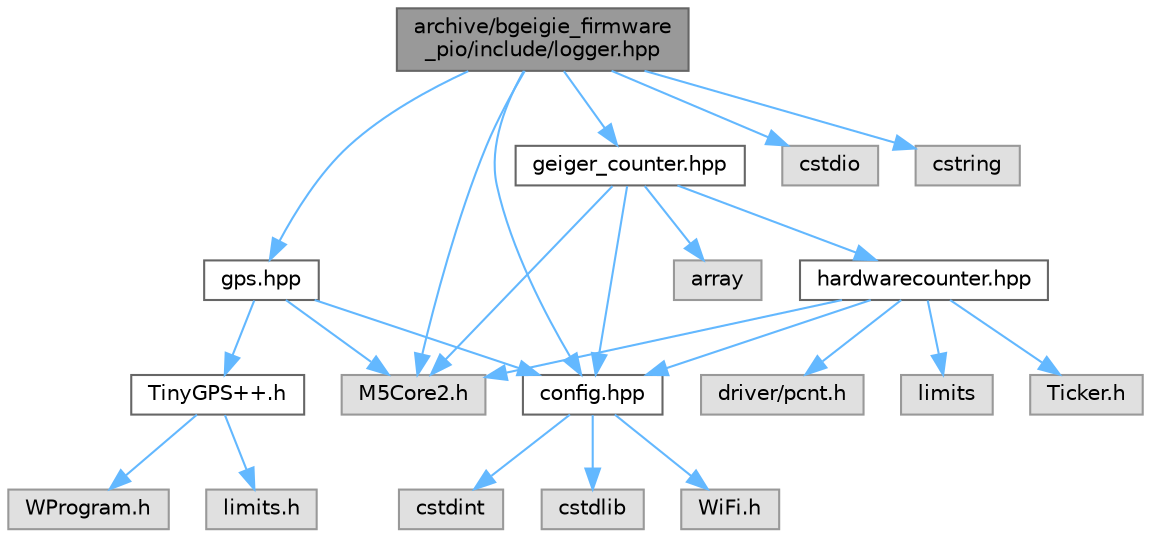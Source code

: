 digraph "archive/bgeigie_firmware_pio/include/logger.hpp"
{
 // LATEX_PDF_SIZE
  bgcolor="transparent";
  edge [fontname=Helvetica,fontsize=10,labelfontname=Helvetica,labelfontsize=10];
  node [fontname=Helvetica,fontsize=10,shape=box,height=0.2,width=0.4];
  Node1 [id="Node000001",label="archive/bgeigie_firmware\l_pio/include/logger.hpp",height=0.2,width=0.4,color="gray40", fillcolor="grey60", style="filled", fontcolor="black",tooltip=" "];
  Node1 -> Node2 [id="edge24_Node000001_Node000002",color="steelblue1",style="solid",tooltip=" "];
  Node2 [id="Node000002",label="M5Core2.h",height=0.2,width=0.4,color="grey60", fillcolor="#E0E0E0", style="filled",tooltip=" "];
  Node1 -> Node3 [id="edge25_Node000001_Node000003",color="steelblue1",style="solid",tooltip=" "];
  Node3 [id="Node000003",label="config.hpp",height=0.2,width=0.4,color="grey40", fillcolor="white", style="filled",URL="$include_2config_8hpp.html",tooltip=" "];
  Node3 -> Node4 [id="edge26_Node000003_Node000004",color="steelblue1",style="solid",tooltip=" "];
  Node4 [id="Node000004",label="cstdint",height=0.2,width=0.4,color="grey60", fillcolor="#E0E0E0", style="filled",tooltip=" "];
  Node3 -> Node5 [id="edge27_Node000003_Node000005",color="steelblue1",style="solid",tooltip=" "];
  Node5 [id="Node000005",label="cstdlib",height=0.2,width=0.4,color="grey60", fillcolor="#E0E0E0", style="filled",tooltip=" "];
  Node3 -> Node6 [id="edge28_Node000003_Node000006",color="steelblue1",style="solid",tooltip=" "];
  Node6 [id="Node000006",label="WiFi.h",height=0.2,width=0.4,color="grey60", fillcolor="#E0E0E0", style="filled",tooltip=" "];
  Node1 -> Node7 [id="edge29_Node000001_Node000007",color="steelblue1",style="solid",tooltip=" "];
  Node7 [id="Node000007",label="cstdio",height=0.2,width=0.4,color="grey60", fillcolor="#E0E0E0", style="filled",tooltip=" "];
  Node1 -> Node8 [id="edge30_Node000001_Node000008",color="steelblue1",style="solid",tooltip=" "];
  Node8 [id="Node000008",label="cstring",height=0.2,width=0.4,color="grey60", fillcolor="#E0E0E0", style="filled",tooltip=" "];
  Node1 -> Node9 [id="edge31_Node000001_Node000009",color="steelblue1",style="solid",tooltip=" "];
  Node9 [id="Node000009",label="gps.hpp",height=0.2,width=0.4,color="grey40", fillcolor="white", style="filled",URL="$include_2gps_8hpp.html",tooltip=" "];
  Node9 -> Node2 [id="edge32_Node000009_Node000002",color="steelblue1",style="solid",tooltip=" "];
  Node9 -> Node10 [id="edge33_Node000009_Node000010",color="steelblue1",style="solid",tooltip=" "];
  Node10 [id="Node000010",label="TinyGPS++.h",height=0.2,width=0.4,color="grey40", fillcolor="white", style="filled",URL="$include_2_tiny_g_p_s_09_09_8h.html",tooltip=" "];
  Node10 -> Node11 [id="edge34_Node000010_Node000011",color="steelblue1",style="solid",tooltip=" "];
  Node11 [id="Node000011",label="WProgram.h",height=0.2,width=0.4,color="grey60", fillcolor="#E0E0E0", style="filled",tooltip=" "];
  Node10 -> Node12 [id="edge35_Node000010_Node000012",color="steelblue1",style="solid",tooltip=" "];
  Node12 [id="Node000012",label="limits.h",height=0.2,width=0.4,color="grey60", fillcolor="#E0E0E0", style="filled",tooltip=" "];
  Node9 -> Node3 [id="edge36_Node000009_Node000003",color="steelblue1",style="solid",tooltip=" "];
  Node1 -> Node13 [id="edge37_Node000001_Node000013",color="steelblue1",style="solid",tooltip=" "];
  Node13 [id="Node000013",label="geiger_counter.hpp",height=0.2,width=0.4,color="grey40", fillcolor="white", style="filled",URL="$include_2geiger__counter_8hpp.html",tooltip=" "];
  Node13 -> Node14 [id="edge38_Node000013_Node000014",color="steelblue1",style="solid",tooltip=" "];
  Node14 [id="Node000014",label="array",height=0.2,width=0.4,color="grey60", fillcolor="#E0E0E0", style="filled",tooltip=" "];
  Node13 -> Node2 [id="edge39_Node000013_Node000002",color="steelblue1",style="solid",tooltip=" "];
  Node13 -> Node3 [id="edge40_Node000013_Node000003",color="steelblue1",style="solid",tooltip=" "];
  Node13 -> Node15 [id="edge41_Node000013_Node000015",color="steelblue1",style="solid",tooltip=" "];
  Node15 [id="Node000015",label="hardwarecounter.hpp",height=0.2,width=0.4,color="grey40", fillcolor="white", style="filled",URL="$include_2hardwarecounter_8hpp.html",tooltip=" "];
  Node15 -> Node16 [id="edge42_Node000015_Node000016",color="steelblue1",style="solid",tooltip=" "];
  Node16 [id="Node000016",label="limits",height=0.2,width=0.4,color="grey60", fillcolor="#E0E0E0", style="filled",tooltip=" "];
  Node15 -> Node2 [id="edge43_Node000015_Node000002",color="steelblue1",style="solid",tooltip=" "];
  Node15 -> Node17 [id="edge44_Node000015_Node000017",color="steelblue1",style="solid",tooltip=" "];
  Node17 [id="Node000017",label="Ticker.h",height=0.2,width=0.4,color="grey60", fillcolor="#E0E0E0", style="filled",tooltip=" "];
  Node15 -> Node18 [id="edge45_Node000015_Node000018",color="steelblue1",style="solid",tooltip=" "];
  Node18 [id="Node000018",label="driver/pcnt.h",height=0.2,width=0.4,color="grey60", fillcolor="#E0E0E0", style="filled",tooltip=" "];
  Node15 -> Node3 [id="edge46_Node000015_Node000003",color="steelblue1",style="solid",tooltip=" "];
}
